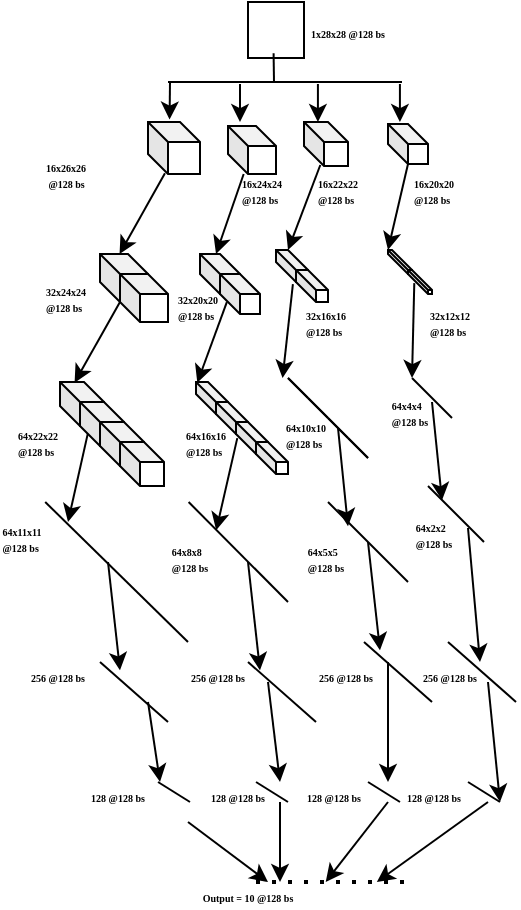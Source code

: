 <mxfile version="13.7.9" type="device"><diagram id="8MZObmAcCoKTvsfFyVRK" name="Page-1"><mxGraphModel dx="376" dy="229" grid="1" gridSize="10" guides="1" tooltips="1" connect="1" arrows="1" fold="1" page="1" pageScale="1" pageWidth="827" pageHeight="1169" math="0" shadow="0"><root><mxCell id="0"/><mxCell id="1" parent="0"/><mxCell id="O28QmWf_GiMQ59uYofvZ-1" value="" style="rounded=0;whiteSpace=wrap;html=1;" vertex="1" parent="1"><mxGeometry x="150" y="20" width="28" height="28" as="geometry"/></mxCell><mxCell id="O28QmWf_GiMQ59uYofvZ-2" value="" style="shape=cube;whiteSpace=wrap;html=1;boundedLbl=1;backgroundOutline=1;darkOpacity=0.05;darkOpacity2=0.1;size=10;" vertex="1" parent="1"><mxGeometry x="100" y="80" width="26" height="26" as="geometry"/></mxCell><mxCell id="O28QmWf_GiMQ59uYofvZ-4" value="" style="shape=cube;whiteSpace=wrap;html=1;boundedLbl=1;backgroundOutline=1;darkOpacity=0.05;darkOpacity2=0.1;size=10;" vertex="1" parent="1"><mxGeometry x="140" y="82" width="24" height="24" as="geometry"/></mxCell><mxCell id="O28QmWf_GiMQ59uYofvZ-5" value="" style="shape=cube;whiteSpace=wrap;html=1;boundedLbl=1;backgroundOutline=1;darkOpacity=0.05;darkOpacity2=0.1;size=10;" vertex="1" parent="1"><mxGeometry x="178" y="80" width="22" height="22" as="geometry"/></mxCell><mxCell id="O28QmWf_GiMQ59uYofvZ-6" value="" style="shape=cube;whiteSpace=wrap;html=1;boundedLbl=1;backgroundOutline=1;darkOpacity=0.05;darkOpacity2=0.1;size=10;" vertex="1" parent="1"><mxGeometry x="220" y="81" width="20" height="20" as="geometry"/></mxCell><mxCell id="O28QmWf_GiMQ59uYofvZ-9" value="" style="shape=cube;whiteSpace=wrap;html=1;boundedLbl=1;backgroundOutline=1;darkOpacity=0.05;darkOpacity2=0.1;size=10;" vertex="1" parent="1"><mxGeometry x="76" y="146" width="24" height="24" as="geometry"/></mxCell><mxCell id="O28QmWf_GiMQ59uYofvZ-13" value="" style="shape=cube;whiteSpace=wrap;html=1;boundedLbl=1;backgroundOutline=1;darkOpacity=0.05;darkOpacity2=0.1;size=10;" vertex="1" parent="1"><mxGeometry x="86" y="156" width="24" height="24" as="geometry"/></mxCell><mxCell id="O28QmWf_GiMQ59uYofvZ-14" value="" style="shape=cube;whiteSpace=wrap;html=1;boundedLbl=1;backgroundOutline=1;darkOpacity=0.05;darkOpacity2=0.1;size=10;" vertex="1" parent="1"><mxGeometry x="126" y="146" width="20" height="20" as="geometry"/></mxCell><mxCell id="O28QmWf_GiMQ59uYofvZ-15" value="" style="shape=cube;whiteSpace=wrap;html=1;boundedLbl=1;backgroundOutline=1;darkOpacity=0.05;darkOpacity2=0.1;size=10;" vertex="1" parent="1"><mxGeometry x="136" y="156" width="20" height="20" as="geometry"/></mxCell><mxCell id="O28QmWf_GiMQ59uYofvZ-16" value="" style="shape=cube;whiteSpace=wrap;html=1;boundedLbl=1;backgroundOutline=1;darkOpacity=0.05;darkOpacity2=0.1;size=10;" vertex="1" parent="1"><mxGeometry x="164" y="144" width="16" height="16" as="geometry"/></mxCell><mxCell id="O28QmWf_GiMQ59uYofvZ-17" value="" style="shape=cube;whiteSpace=wrap;html=1;boundedLbl=1;backgroundOutline=1;darkOpacity=0.05;darkOpacity2=0.1;size=10;" vertex="1" parent="1"><mxGeometry x="174" y="154" width="16" height="16" as="geometry"/></mxCell><mxCell id="O28QmWf_GiMQ59uYofvZ-19" value="" style="shape=cube;whiteSpace=wrap;html=1;boundedLbl=1;backgroundOutline=1;darkOpacity=0.05;darkOpacity2=0.1;size=10;" vertex="1" parent="1"><mxGeometry x="220" y="144" width="12" height="12" as="geometry"/></mxCell><mxCell id="O28QmWf_GiMQ59uYofvZ-24" value="" style="shape=cube;whiteSpace=wrap;html=1;boundedLbl=1;backgroundOutline=1;darkOpacity=0.05;darkOpacity2=0.1;size=10;" vertex="1" parent="1"><mxGeometry x="230" y="154" width="12" height="12" as="geometry"/></mxCell><mxCell id="O28QmWf_GiMQ59uYofvZ-25" value="" style="shape=cube;whiteSpace=wrap;html=1;boundedLbl=1;backgroundOutline=1;darkOpacity=0.05;darkOpacity2=0.1;size=10;" vertex="1" parent="1"><mxGeometry x="56" y="210" width="22" height="22" as="geometry"/></mxCell><mxCell id="O28QmWf_GiMQ59uYofvZ-26" value="" style="shape=cube;whiteSpace=wrap;html=1;boundedLbl=1;backgroundOutline=1;darkOpacity=0.05;darkOpacity2=0.1;size=10;" vertex="1" parent="1"><mxGeometry x="66" y="220" width="22" height="22" as="geometry"/></mxCell><mxCell id="O28QmWf_GiMQ59uYofvZ-27" value="" style="shape=cube;whiteSpace=wrap;html=1;boundedLbl=1;backgroundOutline=1;darkOpacity=0.05;darkOpacity2=0.1;size=10;" vertex="1" parent="1"><mxGeometry x="76" y="230" width="22" height="22" as="geometry"/></mxCell><mxCell id="O28QmWf_GiMQ59uYofvZ-28" value="" style="shape=cube;whiteSpace=wrap;html=1;boundedLbl=1;backgroundOutline=1;darkOpacity=0.05;darkOpacity2=0.1;size=10;" vertex="1" parent="1"><mxGeometry x="86" y="240" width="22" height="22" as="geometry"/></mxCell><mxCell id="O28QmWf_GiMQ59uYofvZ-29" value="" style="shape=cube;whiteSpace=wrap;html=1;boundedLbl=1;backgroundOutline=1;darkOpacity=0.05;darkOpacity2=0.1;size=10;" vertex="1" parent="1"><mxGeometry x="124" y="210" width="16" height="16" as="geometry"/></mxCell><mxCell id="O28QmWf_GiMQ59uYofvZ-31" value="" style="shape=cube;whiteSpace=wrap;html=1;boundedLbl=1;backgroundOutline=1;darkOpacity=0.05;darkOpacity2=0.1;size=10;" vertex="1" parent="1"><mxGeometry x="134" y="220" width="16" height="16" as="geometry"/></mxCell><mxCell id="O28QmWf_GiMQ59uYofvZ-32" value="" style="shape=cube;whiteSpace=wrap;html=1;boundedLbl=1;backgroundOutline=1;darkOpacity=0.05;darkOpacity2=0.1;size=10;" vertex="1" parent="1"><mxGeometry x="144" y="230" width="16" height="16" as="geometry"/></mxCell><mxCell id="O28QmWf_GiMQ59uYofvZ-33" value="" style="shape=cube;whiteSpace=wrap;html=1;boundedLbl=1;backgroundOutline=1;darkOpacity=0.05;darkOpacity2=0.1;size=10;" vertex="1" parent="1"><mxGeometry x="154" y="240" width="16" height="16" as="geometry"/></mxCell><mxCell id="O28QmWf_GiMQ59uYofvZ-34" value="" style="shape=cube;whiteSpace=wrap;html=1;boundedLbl=1;backgroundOutline=1;darkOpacity=0.05;darkOpacity2=0.1;size=10;" vertex="1" parent="1"><mxGeometry x="170" y="208" width="10" height="10" as="geometry"/></mxCell><mxCell id="O28QmWf_GiMQ59uYofvZ-35" value="" style="shape=cube;whiteSpace=wrap;html=1;boundedLbl=1;backgroundOutline=1;darkOpacity=0.05;darkOpacity2=0.1;size=10;" vertex="1" parent="1"><mxGeometry x="180" y="218" width="10" height="10" as="geometry"/></mxCell><mxCell id="O28QmWf_GiMQ59uYofvZ-36" value="" style="shape=cube;whiteSpace=wrap;html=1;boundedLbl=1;backgroundOutline=1;darkOpacity=0.05;darkOpacity2=0.1;size=10;" vertex="1" parent="1"><mxGeometry x="190" y="228" width="10" height="10" as="geometry"/></mxCell><mxCell id="O28QmWf_GiMQ59uYofvZ-37" value="" style="shape=cube;whiteSpace=wrap;html=1;boundedLbl=1;backgroundOutline=1;darkOpacity=0.05;darkOpacity2=0.1;size=10;" vertex="1" parent="1"><mxGeometry x="200" y="238" width="10" height="10" as="geometry"/></mxCell><mxCell id="O28QmWf_GiMQ59uYofvZ-45" value="" style="endArrow=none;html=1;" edge="1" parent="1"><mxGeometry width="50" height="50" relative="1" as="geometry"><mxPoint x="232" y="208" as="sourcePoint"/><mxPoint x="252" y="228" as="targetPoint"/></mxGeometry></mxCell><mxCell id="O28QmWf_GiMQ59uYofvZ-47" value="" style="endArrow=none;html=1;entryX=0.457;entryY=0.914;entryDx=0;entryDy=0;entryPerimeter=0;" edge="1" parent="1" target="O28QmWf_GiMQ59uYofvZ-1"><mxGeometry width="50" height="50" relative="1" as="geometry"><mxPoint x="163" y="60" as="sourcePoint"/><mxPoint x="270" y="150" as="targetPoint"/></mxGeometry></mxCell><mxCell id="O28QmWf_GiMQ59uYofvZ-48" value="" style="endArrow=none;html=1;" edge="1" parent="1"><mxGeometry width="50" height="50" relative="1" as="geometry"><mxPoint x="110" y="60" as="sourcePoint"/><mxPoint x="227" y="60" as="targetPoint"/></mxGeometry></mxCell><mxCell id="O28QmWf_GiMQ59uYofvZ-49" value="" style="endArrow=classic;html=1;entryX=0.415;entryY=-0.046;entryDx=0;entryDy=0;entryPerimeter=0;" edge="1" parent="1" target="O28QmWf_GiMQ59uYofvZ-2"><mxGeometry width="50" height="50" relative="1" as="geometry"><mxPoint x="111" y="60" as="sourcePoint"/><mxPoint x="275" y="156" as="targetPoint"/><Array as="points"/></mxGeometry></mxCell><mxCell id="O28QmWf_GiMQ59uYofvZ-50" value="" style="endArrow=classic;html=1;entryX=0.415;entryY=-0.046;entryDx=0;entryDy=0;entryPerimeter=0;" edge="1" parent="1"><mxGeometry width="50" height="50" relative="1" as="geometry"><mxPoint x="146" y="61" as="sourcePoint"/><mxPoint x="146" y="80.004" as="targetPoint"/><Array as="points"/></mxGeometry></mxCell><mxCell id="O28QmWf_GiMQ59uYofvZ-51" value="" style="endArrow=classic;html=1;entryX=0.415;entryY=-0.046;entryDx=0;entryDy=0;entryPerimeter=0;" edge="1" parent="1"><mxGeometry width="50" height="50" relative="1" as="geometry"><mxPoint x="184.96" y="61" as="sourcePoint"/><mxPoint x="184.96" y="80.004" as="targetPoint"/><Array as="points"/></mxGeometry></mxCell><mxCell id="O28QmWf_GiMQ59uYofvZ-53" value="" style="endArrow=classic;html=1;entryX=0.415;entryY=-0.046;entryDx=0;entryDy=0;entryPerimeter=0;" edge="1" parent="1"><mxGeometry width="50" height="50" relative="1" as="geometry"><mxPoint x="225.96" y="61" as="sourcePoint"/><mxPoint x="225.96" y="80.004" as="targetPoint"/><Array as="points"/></mxGeometry></mxCell><mxCell id="O28QmWf_GiMQ59uYofvZ-54" value="" style="endArrow=classic;html=1;entryX=0.415;entryY=-0.046;entryDx=0;entryDy=0;entryPerimeter=0;exitX=0.326;exitY=0.987;exitDx=0;exitDy=0;exitPerimeter=0;" edge="1" parent="1" source="O28QmWf_GiMQ59uYofvZ-2"><mxGeometry width="50" height="50" relative="1" as="geometry"><mxPoint x="86" y="120" as="sourcePoint"/><mxPoint x="85.77" y="146.004" as="targetPoint"/><Array as="points"/></mxGeometry></mxCell><mxCell id="O28QmWf_GiMQ59uYofvZ-55" value="" style="endArrow=classic;html=1;entryX=0.415;entryY=-0.046;entryDx=0;entryDy=0;entryPerimeter=0;" edge="1" parent="1" source="O28QmWf_GiMQ59uYofvZ-4"><mxGeometry width="50" height="50" relative="1" as="geometry"><mxPoint x="134" y="127.0" as="sourcePoint"/><mxPoint x="134" y="146.004" as="targetPoint"/><Array as="points"/></mxGeometry></mxCell><mxCell id="O28QmWf_GiMQ59uYofvZ-56" value="" style="endArrow=classic;html=1;entryX=0.415;entryY=-0.046;entryDx=0;entryDy=0;entryPerimeter=0;exitX=0.371;exitY=0.977;exitDx=0;exitDy=0;exitPerimeter=0;" edge="1" parent="1" source="O28QmWf_GiMQ59uYofvZ-5"><mxGeometry width="50" height="50" relative="1" as="geometry"><mxPoint x="170" y="125.0" as="sourcePoint"/><mxPoint x="170" y="144.004" as="targetPoint"/><Array as="points"/></mxGeometry></mxCell><mxCell id="O28QmWf_GiMQ59uYofvZ-57" value="" style="endArrow=classic;html=1;entryX=0.415;entryY=-0.046;entryDx=0;entryDy=0;entryPerimeter=0;exitX=0;exitY=0;exitDx=10;exitDy=20;exitPerimeter=0;" edge="1" parent="1" source="O28QmWf_GiMQ59uYofvZ-6"><mxGeometry width="50" height="50" relative="1" as="geometry"><mxPoint x="220" y="125.0" as="sourcePoint"/><mxPoint x="220" y="144.004" as="targetPoint"/><Array as="points"/></mxGeometry></mxCell><mxCell id="O28QmWf_GiMQ59uYofvZ-58" value="" style="endArrow=classic;html=1;entryX=0.415;entryY=-0.046;entryDx=0;entryDy=0;entryPerimeter=0;exitX=0.326;exitY=0.987;exitDx=0;exitDy=0;exitPerimeter=0;" edge="1" parent="1"><mxGeometry width="50" height="50" relative="1" as="geometry"><mxPoint x="85.996" y="170.002" as="sourcePoint"/><mxPoint x="63.29" y="210.344" as="targetPoint"/><Array as="points"/></mxGeometry></mxCell><mxCell id="O28QmWf_GiMQ59uYofvZ-60" value="" style="endArrow=classic;html=1;entryX=0.415;entryY=-0.046;entryDx=0;entryDy=0;entryPerimeter=0;exitX=0.171;exitY=0.705;exitDx=0;exitDy=0;exitPerimeter=0;" edge="1" parent="1" source="O28QmWf_GiMQ59uYofvZ-15"><mxGeometry width="50" height="50" relative="1" as="geometry"><mxPoint x="147.356" y="170.002" as="sourcePoint"/><mxPoint x="124.65" y="210.344" as="targetPoint"/><Array as="points"/></mxGeometry></mxCell><mxCell id="O28QmWf_GiMQ59uYofvZ-61" value="" style="endArrow=classic;html=1;entryX=0.415;entryY=-0.046;entryDx=0;entryDy=0;entryPerimeter=0;exitX=0.528;exitY=1.064;exitDx=0;exitDy=0;exitPerimeter=0;" edge="1" parent="1" source="O28QmWf_GiMQ59uYofvZ-16"><mxGeometry width="50" height="50" relative="1" as="geometry"><mxPoint x="189.996" y="167.662" as="sourcePoint"/><mxPoint x="167.29" y="208.004" as="targetPoint"/><Array as="points"/></mxGeometry></mxCell><mxCell id="O28QmWf_GiMQ59uYofvZ-62" value="" style="endArrow=classic;html=1;entryX=0.415;entryY=-0.046;entryDx=0;entryDy=0;entryPerimeter=0;exitX=0.262;exitY=0.547;exitDx=0;exitDy=0;exitPerimeter=0;" edge="1" parent="1" source="O28QmWf_GiMQ59uYofvZ-24"><mxGeometry width="50" height="50" relative="1" as="geometry"><mxPoint x="254.706" y="167.662" as="sourcePoint"/><mxPoint x="232.0" y="208.004" as="targetPoint"/><Array as="points"/></mxGeometry></mxCell><mxCell id="O28QmWf_GiMQ59uYofvZ-63" value="" style="endArrow=none;html=1;" edge="1" parent="1"><mxGeometry width="50" height="50" relative="1" as="geometry"><mxPoint x="120" y="340" as="sourcePoint"/><mxPoint x="48.605" y="270" as="targetPoint"/></mxGeometry></mxCell><mxCell id="O28QmWf_GiMQ59uYofvZ-64" value="" style="endArrow=none;html=1;" edge="1" parent="1"><mxGeometry width="50" height="50" relative="1" as="geometry"><mxPoint x="170" y="320" as="sourcePoint"/><mxPoint x="120.305" y="270" as="targetPoint"/></mxGeometry></mxCell><mxCell id="O28QmWf_GiMQ59uYofvZ-65" value="" style="endArrow=none;html=1;" edge="1" parent="1"><mxGeometry width="50" height="50" relative="1" as="geometry"><mxPoint x="230" y="310" as="sourcePoint"/><mxPoint x="190.005" y="270" as="targetPoint"/></mxGeometry></mxCell><mxCell id="O28QmWf_GiMQ59uYofvZ-66" value="" style="endArrow=none;html=1;" edge="1" parent="1"><mxGeometry width="50" height="50" relative="1" as="geometry"><mxPoint x="268" y="290" as="sourcePoint"/><mxPoint x="240.005" y="262" as="targetPoint"/></mxGeometry></mxCell><mxCell id="O28QmWf_GiMQ59uYofvZ-67" value="" style="endArrow=none;html=1;" edge="1" parent="1"><mxGeometry width="50" height="50" relative="1" as="geometry"><mxPoint x="110" y="380" as="sourcePoint"/><mxPoint x="76.005" y="350" as="targetPoint"/></mxGeometry></mxCell><mxCell id="O28QmWf_GiMQ59uYofvZ-68" value="" style="endArrow=none;html=1;" edge="1" parent="1"><mxGeometry width="50" height="50" relative="1" as="geometry"><mxPoint x="184" y="380" as="sourcePoint"/><mxPoint x="150.005" y="350" as="targetPoint"/></mxGeometry></mxCell><mxCell id="O28QmWf_GiMQ59uYofvZ-69" value="" style="endArrow=none;html=1;" edge="1" parent="1"><mxGeometry width="50" height="50" relative="1" as="geometry"><mxPoint x="242" y="370" as="sourcePoint"/><mxPoint x="208.005" y="340" as="targetPoint"/></mxGeometry></mxCell><mxCell id="O28QmWf_GiMQ59uYofvZ-70" value="" style="endArrow=none;html=1;" edge="1" parent="1"><mxGeometry width="50" height="50" relative="1" as="geometry"><mxPoint x="284" y="370" as="sourcePoint"/><mxPoint x="250.005" y="340" as="targetPoint"/></mxGeometry></mxCell><mxCell id="O28QmWf_GiMQ59uYofvZ-71" value="" style="endArrow=none;html=1;" edge="1" parent="1"><mxGeometry width="50" height="50" relative="1" as="geometry"><mxPoint x="121" y="420" as="sourcePoint"/><mxPoint x="105.005" y="410" as="targetPoint"/></mxGeometry></mxCell><mxCell id="O28QmWf_GiMQ59uYofvZ-72" value="" style="endArrow=none;html=1;" edge="1" parent="1"><mxGeometry width="50" height="50" relative="1" as="geometry"><mxPoint x="170" y="420" as="sourcePoint"/><mxPoint x="154.005" y="410" as="targetPoint"/></mxGeometry></mxCell><mxCell id="O28QmWf_GiMQ59uYofvZ-73" value="" style="endArrow=none;html=1;" edge="1" parent="1"><mxGeometry width="50" height="50" relative="1" as="geometry"><mxPoint x="226" y="420" as="sourcePoint"/><mxPoint x="210.005" y="410" as="targetPoint"/></mxGeometry></mxCell><mxCell id="O28QmWf_GiMQ59uYofvZ-74" value="" style="endArrow=none;html=1;" edge="1" parent="1"><mxGeometry width="50" height="50" relative="1" as="geometry"><mxPoint x="276" y="420" as="sourcePoint"/><mxPoint x="260.005" y="410" as="targetPoint"/></mxGeometry></mxCell><mxCell id="O28QmWf_GiMQ59uYofvZ-75" value="" style="endArrow=none;dashed=1;html=1;dashPattern=1 3;strokeWidth=2;" edge="1" parent="1"><mxGeometry width="50" height="50" relative="1" as="geometry"><mxPoint x="154" y="460" as="sourcePoint"/><mxPoint x="232" y="460" as="targetPoint"/></mxGeometry></mxCell><mxCell id="O28QmWf_GiMQ59uYofvZ-76" value="" style="endArrow=classic;html=1;exitX=0.177;exitY=0.719;exitDx=0;exitDy=0;exitPerimeter=0;" edge="1" parent="1" source="O28QmWf_GiMQ59uYofvZ-26"><mxGeometry width="50" height="50" relative="1" as="geometry"><mxPoint x="78.706" y="240.002" as="sourcePoint"/><mxPoint x="60" y="280" as="targetPoint"/><Array as="points"/></mxGeometry></mxCell><mxCell id="O28QmWf_GiMQ59uYofvZ-77" value="" style="endArrow=classic;html=1;exitX=0.04;exitY=0.503;exitDx=0;exitDy=0;exitPerimeter=0;" edge="1" parent="1" source="O28QmWf_GiMQ59uYofvZ-32"><mxGeometry width="50" height="50" relative="1" as="geometry"><mxPoint x="144.004" y="239.998" as="sourcePoint"/><mxPoint x="134.11" y="284.18" as="targetPoint"/><Array as="points"/></mxGeometry></mxCell><mxCell id="O28QmWf_GiMQ59uYofvZ-78" value="" style="endArrow=classic;html=1;exitX=0;exitY=0;exitDx=5;exitDy=5;exitPerimeter=0;" edge="1" parent="1" source="O28QmWf_GiMQ59uYofvZ-36"><mxGeometry width="50" height="50" relative="1" as="geometry"><mxPoint x="210.53" y="235.998" as="sourcePoint"/><mxPoint x="200.0" y="282.13" as="targetPoint"/><Array as="points"/></mxGeometry></mxCell><mxCell id="O28QmWf_GiMQ59uYofvZ-79" value="" style="endArrow=classic;html=1;exitX=0;exitY=0;exitDx=5;exitDy=5;exitPerimeter=0;" edge="1" parent="1"><mxGeometry width="50" height="50" relative="1" as="geometry"><mxPoint x="242.0" y="220" as="sourcePoint"/><mxPoint x="247" y="269.13" as="targetPoint"/><Array as="points"/></mxGeometry></mxCell><mxCell id="O28QmWf_GiMQ59uYofvZ-80" value="" style="endArrow=classic;html=1;" edge="1" parent="1"><mxGeometry width="50" height="50" relative="1" as="geometry"><mxPoint x="80" y="300" as="sourcePoint"/><mxPoint x="86" y="354.18" as="targetPoint"/><Array as="points"/></mxGeometry></mxCell><mxCell id="O28QmWf_GiMQ59uYofvZ-81" value="" style="endArrow=classic;html=1;" edge="1" parent="1"><mxGeometry width="50" height="50" relative="1" as="geometry"><mxPoint x="150" y="300" as="sourcePoint"/><mxPoint x="156" y="354.18" as="targetPoint"/><Array as="points"/></mxGeometry></mxCell><mxCell id="O28QmWf_GiMQ59uYofvZ-82" value="" style="endArrow=classic;html=1;" edge="1" parent="1"><mxGeometry width="50" height="50" relative="1" as="geometry"><mxPoint x="210" y="290" as="sourcePoint"/><mxPoint x="216" y="344.18" as="targetPoint"/><Array as="points"/></mxGeometry></mxCell><mxCell id="O28QmWf_GiMQ59uYofvZ-83" value="" style="endArrow=classic;html=1;" edge="1" parent="1"><mxGeometry width="50" height="50" relative="1" as="geometry"><mxPoint x="260" y="283" as="sourcePoint"/><mxPoint x="266" y="350" as="targetPoint"/><Array as="points"/></mxGeometry></mxCell><mxCell id="O28QmWf_GiMQ59uYofvZ-84" value="" style="endArrow=classic;html=1;" edge="1" parent="1"><mxGeometry width="50" height="50" relative="1" as="geometry"><mxPoint x="100" y="370" as="sourcePoint"/><mxPoint x="106" y="410" as="targetPoint"/><Array as="points"/></mxGeometry></mxCell><mxCell id="O28QmWf_GiMQ59uYofvZ-85" value="" style="endArrow=classic;html=1;" edge="1" parent="1"><mxGeometry width="50" height="50" relative="1" as="geometry"><mxPoint x="160" y="360" as="sourcePoint"/><mxPoint x="166" y="410" as="targetPoint"/><Array as="points"/></mxGeometry></mxCell><mxCell id="O28QmWf_GiMQ59uYofvZ-86" value="" style="endArrow=classic;html=1;" edge="1" parent="1"><mxGeometry width="50" height="50" relative="1" as="geometry"><mxPoint x="220" y="350" as="sourcePoint"/><mxPoint x="220" y="410" as="targetPoint"/><Array as="points"/></mxGeometry></mxCell><mxCell id="O28QmWf_GiMQ59uYofvZ-87" value="" style="endArrow=classic;html=1;" edge="1" parent="1"><mxGeometry width="50" height="50" relative="1" as="geometry"><mxPoint x="270" y="360" as="sourcePoint"/><mxPoint x="276" y="420" as="targetPoint"/><Array as="points"/></mxGeometry></mxCell><mxCell id="O28QmWf_GiMQ59uYofvZ-88" value="" style="endArrow=classic;html=1;" edge="1" parent="1"><mxGeometry width="50" height="50" relative="1" as="geometry"><mxPoint x="120" y="430" as="sourcePoint"/><mxPoint x="160" y="460" as="targetPoint"/><Array as="points"/></mxGeometry></mxCell><mxCell id="O28QmWf_GiMQ59uYofvZ-89" value="" style="endArrow=classic;html=1;" edge="1" parent="1"><mxGeometry width="50" height="50" relative="1" as="geometry"><mxPoint x="166" y="420" as="sourcePoint"/><mxPoint x="166" y="460" as="targetPoint"/><Array as="points"/></mxGeometry></mxCell><mxCell id="O28QmWf_GiMQ59uYofvZ-90" value="" style="endArrow=classic;html=1;" edge="1" parent="1"><mxGeometry width="50" height="50" relative="1" as="geometry"><mxPoint x="220" y="420" as="sourcePoint"/><mxPoint x="188.86" y="460" as="targetPoint"/><Array as="points"/></mxGeometry></mxCell><mxCell id="O28QmWf_GiMQ59uYofvZ-91" value="" style="endArrow=classic;html=1;" edge="1" parent="1"><mxGeometry width="50" height="50" relative="1" as="geometry"><mxPoint x="270" y="420" as="sourcePoint"/><mxPoint x="214.43" y="460" as="targetPoint"/><Array as="points"/></mxGeometry></mxCell><mxCell id="O28QmWf_GiMQ59uYofvZ-92" value="&lt;font style=&quot;font-size: 5px&quot; face=&quot;Times New Roman&quot;&gt;&lt;b&gt;1x28x28 @128 bs&lt;/b&gt;&lt;/font&gt;" style="text;html=1;strokeColor=none;fillColor=none;align=center;verticalAlign=middle;whiteSpace=wrap;rounded=0;" vertex="1" parent="1"><mxGeometry x="180" y="32" width="40" height="4" as="geometry"/></mxCell><mxCell id="O28QmWf_GiMQ59uYofvZ-93" value="&lt;div style=&quot;text-align: justify&quot;&gt;&lt;b style=&quot;font-size: 5px ; font-family: &amp;#34;times new roman&amp;#34;&quot;&gt;16x26x26&lt;/b&gt;&lt;/div&gt;&lt;b style=&quot;font-size: 5px ; font-family: &amp;#34;times new roman&amp;#34;&quot;&gt;&lt;div style=&quot;text-align: justify&quot;&gt;&lt;b&gt;&amp;nbsp;@128 bs&lt;/b&gt;&lt;/div&gt;&lt;/b&gt;" style="text;html=1;strokeColor=none;fillColor=none;align=center;verticalAlign=middle;rounded=0;whiteSpace=wrap;labelBackgroundColor=none;labelBorderColor=none;" vertex="1" parent="1"><mxGeometry x="48" y="98" width="22" height="12" as="geometry"/></mxCell><mxCell id="O28QmWf_GiMQ59uYofvZ-94" value="&lt;div style=&quot;text-align: justify&quot;&gt;&lt;b style=&quot;font-size: 5px ; font-family: &amp;#34;times new roman&amp;#34;&quot;&gt;16x24x24&lt;/b&gt;&lt;/div&gt;&lt;b style=&quot;font-size: 5px ; font-family: &amp;#34;times new roman&amp;#34;&quot;&gt;&lt;div style=&quot;text-align: justify&quot;&gt;&lt;b&gt;@128 bs&lt;/b&gt;&lt;/div&gt;&lt;/b&gt;" style="text;html=1;strokeColor=none;fillColor=none;align=center;verticalAlign=middle;rounded=0;whiteSpace=wrap;labelBackgroundColor=none;labelBorderColor=none;" vertex="1" parent="1"><mxGeometry x="146" y="106" width="22" height="12" as="geometry"/></mxCell><mxCell id="O28QmWf_GiMQ59uYofvZ-95" value="&lt;div style=&quot;text-align: justify&quot;&gt;&lt;b style=&quot;font-size: 5px ; font-family: &amp;#34;times new roman&amp;#34;&quot;&gt;16x22x22&lt;/b&gt;&lt;/div&gt;&lt;b style=&quot;font-size: 5px ; font-family: &amp;#34;times new roman&amp;#34;&quot;&gt;&lt;div style=&quot;text-align: justify&quot;&gt;&lt;b&gt;@128 bs&lt;/b&gt;&lt;/div&gt;&lt;/b&gt;" style="text;html=1;strokeColor=none;fillColor=none;align=center;verticalAlign=middle;rounded=0;whiteSpace=wrap;labelBackgroundColor=none;labelBorderColor=none;" vertex="1" parent="1"><mxGeometry x="184" y="106" width="22" height="12" as="geometry"/></mxCell><mxCell id="O28QmWf_GiMQ59uYofvZ-96" value="&lt;div style=&quot;text-align: justify&quot;&gt;&lt;b style=&quot;font-size: 5px ; font-family: &amp;#34;times new roman&amp;#34;&quot;&gt;16x20x20&lt;/b&gt;&lt;/div&gt;&lt;b style=&quot;font-size: 5px ; font-family: &amp;#34;times new roman&amp;#34;&quot;&gt;&lt;div style=&quot;text-align: justify&quot;&gt;&lt;b&gt;@128 bs&lt;/b&gt;&lt;/div&gt;&lt;/b&gt;" style="text;html=1;strokeColor=none;fillColor=none;align=center;verticalAlign=middle;rounded=0;whiteSpace=wrap;labelBackgroundColor=none;labelBorderColor=none;" vertex="1" parent="1"><mxGeometry x="232" y="106" width="22" height="12" as="geometry"/></mxCell><mxCell id="O28QmWf_GiMQ59uYofvZ-97" value="&lt;div style=&quot;text-align: justify&quot;&gt;&lt;b style=&quot;font-size: 5px ; font-family: &amp;#34;times new roman&amp;#34;&quot;&gt;32x24x24&lt;/b&gt;&lt;/div&gt;&lt;b style=&quot;font-size: 5px ; font-family: &amp;#34;times new roman&amp;#34;&quot;&gt;&lt;div style=&quot;text-align: justify&quot;&gt;&lt;b&gt;@128 bs&lt;/b&gt;&lt;/div&gt;&lt;/b&gt;" style="text;html=1;strokeColor=none;fillColor=none;align=center;verticalAlign=middle;rounded=0;whiteSpace=wrap;labelBackgroundColor=none;labelBorderColor=none;" vertex="1" parent="1"><mxGeometry x="48" y="160" width="22" height="12" as="geometry"/></mxCell><mxCell id="O28QmWf_GiMQ59uYofvZ-98" value="&lt;div style=&quot;text-align: justify&quot;&gt;&lt;b style=&quot;font-size: 5px ; font-family: &amp;#34;times new roman&amp;#34;&quot;&gt;32x20x20&lt;/b&gt;&lt;/div&gt;&lt;b style=&quot;font-size: 5px ; font-family: &amp;#34;times new roman&amp;#34;&quot;&gt;&lt;div style=&quot;text-align: justify&quot;&gt;&lt;b&gt;@128 bs&lt;/b&gt;&lt;/div&gt;&lt;/b&gt;" style="text;html=1;strokeColor=none;fillColor=none;align=center;verticalAlign=middle;rounded=0;whiteSpace=wrap;labelBackgroundColor=none;labelBorderColor=none;" vertex="1" parent="1"><mxGeometry x="114" y="164" width="22" height="12" as="geometry"/></mxCell><mxCell id="O28QmWf_GiMQ59uYofvZ-99" value="&lt;div style=&quot;text-align: justify&quot;&gt;&lt;b style=&quot;font-size: 5px ; font-family: &amp;#34;times new roman&amp;#34;&quot;&gt;32x16x16&lt;/b&gt;&lt;/div&gt;&lt;b style=&quot;font-size: 5px ; font-family: &amp;#34;times new roman&amp;#34;&quot;&gt;&lt;div style=&quot;text-align: justify&quot;&gt;&lt;b&gt;@128 bs&lt;/b&gt;&lt;/div&gt;&lt;/b&gt;" style="text;html=1;strokeColor=none;fillColor=none;align=center;verticalAlign=middle;rounded=0;whiteSpace=wrap;labelBackgroundColor=none;labelBorderColor=none;" vertex="1" parent="1"><mxGeometry x="178" y="172" width="22" height="12" as="geometry"/></mxCell><mxCell id="O28QmWf_GiMQ59uYofvZ-100" value="&lt;div style=&quot;text-align: justify&quot;&gt;&lt;b style=&quot;font-size: 5px ; font-family: &amp;#34;times new roman&amp;#34;&quot;&gt;32x12x12&lt;/b&gt;&lt;/div&gt;&lt;b style=&quot;font-size: 5px ; font-family: &amp;#34;times new roman&amp;#34;&quot;&gt;&lt;div style=&quot;text-align: justify&quot;&gt;&lt;b&gt;@128 bs&lt;/b&gt;&lt;/div&gt;&lt;/b&gt;" style="text;html=1;strokeColor=none;fillColor=none;align=center;verticalAlign=middle;rounded=0;whiteSpace=wrap;labelBackgroundColor=none;labelBorderColor=none;" vertex="1" parent="1"><mxGeometry x="240" y="172" width="22" height="12" as="geometry"/></mxCell><mxCell id="O28QmWf_GiMQ59uYofvZ-101" value="&lt;div style=&quot;text-align: justify&quot;&gt;&lt;b style=&quot;font-size: 5px ; font-family: &amp;#34;times new roman&amp;#34;&quot;&gt;64x22x22&lt;/b&gt;&lt;/div&gt;&lt;b style=&quot;font-size: 5px ; font-family: &amp;#34;times new roman&amp;#34;&quot;&gt;&lt;div style=&quot;text-align: justify&quot;&gt;&lt;b&gt;@128 bs&lt;/b&gt;&lt;/div&gt;&lt;/b&gt;" style="text;html=1;strokeColor=none;fillColor=none;align=center;verticalAlign=middle;rounded=0;whiteSpace=wrap;labelBackgroundColor=none;labelBorderColor=none;" vertex="1" parent="1"><mxGeometry x="34" y="232" width="22" height="12" as="geometry"/></mxCell><mxCell id="O28QmWf_GiMQ59uYofvZ-102" value="&lt;div style=&quot;text-align: justify&quot;&gt;&lt;b style=&quot;font-size: 5px ; font-family: &amp;#34;times new roman&amp;#34;&quot;&gt;64x16x16&lt;/b&gt;&lt;/div&gt;&lt;b style=&quot;font-size: 5px ; font-family: &amp;#34;times new roman&amp;#34;&quot;&gt;&lt;div style=&quot;text-align: justify&quot;&gt;&lt;b&gt;@128 bs&lt;/b&gt;&lt;/div&gt;&lt;/b&gt;" style="text;html=1;strokeColor=none;fillColor=none;align=center;verticalAlign=middle;rounded=0;whiteSpace=wrap;labelBackgroundColor=none;labelBorderColor=none;" vertex="1" parent="1"><mxGeometry x="118" y="232" width="22" height="12" as="geometry"/></mxCell><mxCell id="O28QmWf_GiMQ59uYofvZ-103" value="&lt;div style=&quot;text-align: justify&quot;&gt;&lt;b style=&quot;font-size: 5px ; font-family: &amp;#34;times new roman&amp;#34;&quot;&gt;64x10x10&lt;/b&gt;&lt;/div&gt;&lt;b style=&quot;font-size: 5px ; font-family: &amp;#34;times new roman&amp;#34;&quot;&gt;&lt;div style=&quot;text-align: justify&quot;&gt;&lt;b&gt;@128 bs&lt;/b&gt;&lt;/div&gt;&lt;/b&gt;" style="text;html=1;strokeColor=none;fillColor=none;align=center;verticalAlign=middle;rounded=0;whiteSpace=wrap;labelBackgroundColor=none;labelBorderColor=none;" vertex="1" parent="1"><mxGeometry x="168" y="228" width="22" height="12" as="geometry"/></mxCell><mxCell id="O28QmWf_GiMQ59uYofvZ-104" value="&lt;div style=&quot;text-align: justify&quot;&gt;&lt;b style=&quot;font-size: 5px ; font-family: &amp;#34;times new roman&amp;#34;&quot;&gt;64x4x4&lt;/b&gt;&lt;/div&gt;&lt;b style=&quot;font-size: 5px ; font-family: &amp;#34;times new roman&amp;#34;&quot;&gt;&lt;div style=&quot;text-align: justify&quot;&gt;&lt;b&gt;@128 bs&lt;/b&gt;&lt;/div&gt;&lt;/b&gt;" style="text;html=1;strokeColor=none;fillColor=none;align=center;verticalAlign=middle;rounded=0;whiteSpace=wrap;labelBackgroundColor=none;labelBorderColor=none;" vertex="1" parent="1"><mxGeometry x="220" y="217" width="22" height="12" as="geometry"/></mxCell><mxCell id="O28QmWf_GiMQ59uYofvZ-105" value="&lt;div style=&quot;text-align: justify&quot;&gt;&lt;b style=&quot;font-size: 5px ; font-family: &amp;#34;times new roman&amp;#34;&quot;&gt;64x11x11&lt;/b&gt;&lt;/div&gt;&lt;b style=&quot;font-size: 5px ; font-family: &amp;#34;times new roman&amp;#34;&quot;&gt;&lt;div style=&quot;text-align: justify&quot;&gt;&lt;b&gt;@128 bs&lt;/b&gt;&lt;/div&gt;&lt;/b&gt;" style="text;html=1;strokeColor=none;fillColor=none;align=center;verticalAlign=middle;rounded=0;whiteSpace=wrap;labelBackgroundColor=none;labelBorderColor=none;" vertex="1" parent="1"><mxGeometry x="26" y="280" width="22" height="12" as="geometry"/></mxCell><mxCell id="O28QmWf_GiMQ59uYofvZ-106" value="&lt;div style=&quot;text-align: justify&quot;&gt;&lt;b style=&quot;font-size: 5px ; font-family: &amp;#34;times new roman&amp;#34;&quot;&gt;64x8x8&lt;/b&gt;&lt;/div&gt;&lt;b style=&quot;font-size: 5px ; font-family: &amp;#34;times new roman&amp;#34;&quot;&gt;&lt;div style=&quot;text-align: justify&quot;&gt;&lt;b&gt;@128 bs&lt;/b&gt;&lt;/div&gt;&lt;/b&gt;" style="text;html=1;strokeColor=none;fillColor=none;align=center;verticalAlign=middle;rounded=0;whiteSpace=wrap;labelBackgroundColor=none;labelBorderColor=none;" vertex="1" parent="1"><mxGeometry x="110" y="290" width="22" height="12" as="geometry"/></mxCell><mxCell id="O28QmWf_GiMQ59uYofvZ-107" value="&lt;div style=&quot;text-align: justify&quot;&gt;&lt;b style=&quot;font-size: 5px ; font-family: &amp;#34;times new roman&amp;#34;&quot;&gt;64x5x5&lt;/b&gt;&lt;/div&gt;&lt;b style=&quot;font-size: 5px ; font-family: &amp;#34;times new roman&amp;#34;&quot;&gt;&lt;div style=&quot;text-align: justify&quot;&gt;&lt;b&gt;@128 bs&lt;/b&gt;&lt;/div&gt;&lt;/b&gt;" style="text;html=1;strokeColor=none;fillColor=none;align=center;verticalAlign=middle;rounded=0;whiteSpace=wrap;labelBackgroundColor=none;labelBorderColor=none;" vertex="1" parent="1"><mxGeometry x="178" y="290" width="22" height="12" as="geometry"/></mxCell><mxCell id="O28QmWf_GiMQ59uYofvZ-108" value="&lt;div style=&quot;text-align: justify&quot;&gt;&lt;b style=&quot;font-size: 5px ; font-family: &amp;#34;times new roman&amp;#34;&quot;&gt;64x2x2&lt;/b&gt;&lt;/div&gt;&lt;b style=&quot;font-size: 5px ; font-family: &amp;#34;times new roman&amp;#34;&quot;&gt;&lt;div style=&quot;text-align: justify&quot;&gt;&lt;b&gt;@128 bs&lt;/b&gt;&lt;/div&gt;&lt;/b&gt;" style="text;html=1;strokeColor=none;fillColor=none;align=center;verticalAlign=middle;rounded=0;whiteSpace=wrap;labelBackgroundColor=none;labelBorderColor=none;" vertex="1" parent="1"><mxGeometry x="232" y="278" width="22" height="12" as="geometry"/></mxCell><mxCell id="O28QmWf_GiMQ59uYofvZ-109" value="&lt;div style=&quot;text-align: justify&quot;&gt;&lt;b style=&quot;font-size: 5px ; font-family: &amp;#34;times new roman&amp;#34;&quot;&gt;256&amp;nbsp;&lt;/b&gt;&lt;b style=&quot;font-family: &amp;#34;times new roman&amp;#34; ; font-size: 5px&quot;&gt;@128 bs&lt;/b&gt;&lt;/div&gt;" style="text;html=1;strokeColor=none;fillColor=none;align=center;verticalAlign=middle;rounded=0;whiteSpace=wrap;labelBackgroundColor=none;labelBorderColor=none;" vertex="1" parent="1"><mxGeometry x="40" y="350" width="30" height="12" as="geometry"/></mxCell><mxCell id="O28QmWf_GiMQ59uYofvZ-110" value="&lt;div style=&quot;text-align: justify&quot;&gt;&lt;b style=&quot;font-size: 5px ; font-family: &amp;#34;times new roman&amp;#34;&quot;&gt;256&amp;nbsp;&lt;/b&gt;&lt;b style=&quot;font-family: &amp;#34;times new roman&amp;#34; ; font-size: 5px&quot;&gt;@128 bs&lt;/b&gt;&lt;/div&gt;" style="text;html=1;strokeColor=none;fillColor=none;align=center;verticalAlign=middle;rounded=0;whiteSpace=wrap;labelBackgroundColor=none;labelBorderColor=none;" vertex="1" parent="1"><mxGeometry x="120" y="350" width="30" height="12" as="geometry"/></mxCell><mxCell id="O28QmWf_GiMQ59uYofvZ-111" value="&lt;div style=&quot;text-align: justify&quot;&gt;&lt;b style=&quot;font-size: 5px ; font-family: &amp;#34;times new roman&amp;#34;&quot;&gt;256&amp;nbsp;&lt;/b&gt;&lt;b style=&quot;font-family: &amp;#34;times new roman&amp;#34; ; font-size: 5px&quot;&gt;@128 bs&lt;/b&gt;&lt;/div&gt;" style="text;html=1;strokeColor=none;fillColor=none;align=center;verticalAlign=middle;rounded=0;whiteSpace=wrap;labelBackgroundColor=none;labelBorderColor=none;" vertex="1" parent="1"><mxGeometry x="184" y="350" width="30" height="12" as="geometry"/></mxCell><mxCell id="O28QmWf_GiMQ59uYofvZ-112" value="&lt;div style=&quot;text-align: justify&quot;&gt;&lt;b style=&quot;font-size: 5px ; font-family: &amp;#34;times new roman&amp;#34;&quot;&gt;256&amp;nbsp;&lt;/b&gt;&lt;b style=&quot;font-family: &amp;#34;times new roman&amp;#34; ; font-size: 5px&quot;&gt;@128 bs&lt;/b&gt;&lt;/div&gt;" style="text;html=1;strokeColor=none;fillColor=none;align=center;verticalAlign=middle;rounded=0;whiteSpace=wrap;labelBackgroundColor=none;labelBorderColor=none;" vertex="1" parent="1"><mxGeometry x="236" y="350" width="30" height="12" as="geometry"/></mxCell><mxCell id="O28QmWf_GiMQ59uYofvZ-113" value="&lt;div style=&quot;text-align: justify&quot;&gt;&lt;b style=&quot;font-size: 5px ; font-family: &amp;#34;times new roman&amp;#34;&quot;&gt;128&amp;nbsp;&lt;/b&gt;&lt;b style=&quot;font-family: &amp;#34;times new roman&amp;#34; ; font-size: 5px&quot;&gt;@128 bs&lt;/b&gt;&lt;/div&gt;" style="text;html=1;strokeColor=none;fillColor=none;align=center;verticalAlign=middle;rounded=0;whiteSpace=wrap;labelBackgroundColor=none;labelBorderColor=none;" vertex="1" parent="1"><mxGeometry x="70" y="410" width="30" height="12" as="geometry"/></mxCell><mxCell id="O28QmWf_GiMQ59uYofvZ-114" value="&lt;div style=&quot;text-align: justify&quot;&gt;&lt;b style=&quot;font-size: 5px ; font-family: &amp;#34;times new roman&amp;#34;&quot;&gt;128&amp;nbsp;&lt;/b&gt;&lt;b style=&quot;font-family: &amp;#34;times new roman&amp;#34; ; font-size: 5px&quot;&gt;@128 bs&lt;/b&gt;&lt;/div&gt;" style="text;html=1;strokeColor=none;fillColor=none;align=center;verticalAlign=middle;rounded=0;whiteSpace=wrap;labelBackgroundColor=none;labelBorderColor=none;" vertex="1" parent="1"><mxGeometry x="130" y="410" width="30" height="12" as="geometry"/></mxCell><mxCell id="O28QmWf_GiMQ59uYofvZ-115" value="&lt;div style=&quot;text-align: justify&quot;&gt;&lt;b style=&quot;font-size: 5px ; font-family: &amp;#34;times new roman&amp;#34;&quot;&gt;128&amp;nbsp;&lt;/b&gt;&lt;b style=&quot;font-family: &amp;#34;times new roman&amp;#34; ; font-size: 5px&quot;&gt;@128 bs&lt;/b&gt;&lt;/div&gt;" style="text;html=1;strokeColor=none;fillColor=none;align=center;verticalAlign=middle;rounded=0;whiteSpace=wrap;labelBackgroundColor=none;labelBorderColor=none;" vertex="1" parent="1"><mxGeometry x="178" y="410" width="30" height="12" as="geometry"/></mxCell><mxCell id="O28QmWf_GiMQ59uYofvZ-116" value="&lt;div style=&quot;text-align: justify&quot;&gt;&lt;b style=&quot;font-size: 5px ; font-family: &amp;#34;times new roman&amp;#34;&quot;&gt;128&amp;nbsp;&lt;/b&gt;&lt;b style=&quot;font-family: &amp;#34;times new roman&amp;#34; ; font-size: 5px&quot;&gt;@128 bs&lt;/b&gt;&lt;/div&gt;" style="text;html=1;strokeColor=none;fillColor=none;align=center;verticalAlign=middle;rounded=0;whiteSpace=wrap;labelBackgroundColor=none;labelBorderColor=none;" vertex="1" parent="1"><mxGeometry x="228" y="410" width="30" height="12" as="geometry"/></mxCell><mxCell id="O28QmWf_GiMQ59uYofvZ-117" value="&lt;div style=&quot;text-align: justify&quot;&gt;&lt;b style=&quot;font-size: 5px ; font-family: &amp;#34;times new roman&amp;#34;&quot;&gt;Output = 10&amp;nbsp;&lt;/b&gt;&lt;b style=&quot;font-family: &amp;#34;times new roman&amp;#34; ; font-size: 5px&quot;&gt;@128 bs&lt;/b&gt;&lt;/div&gt;" style="text;html=1;strokeColor=none;fillColor=none;align=center;verticalAlign=middle;rounded=0;whiteSpace=wrap;labelBackgroundColor=none;labelBorderColor=none;" vertex="1" parent="1"><mxGeometry x="100" y="460" width="100" height="12" as="geometry"/></mxCell></root></mxGraphModel></diagram></mxfile>